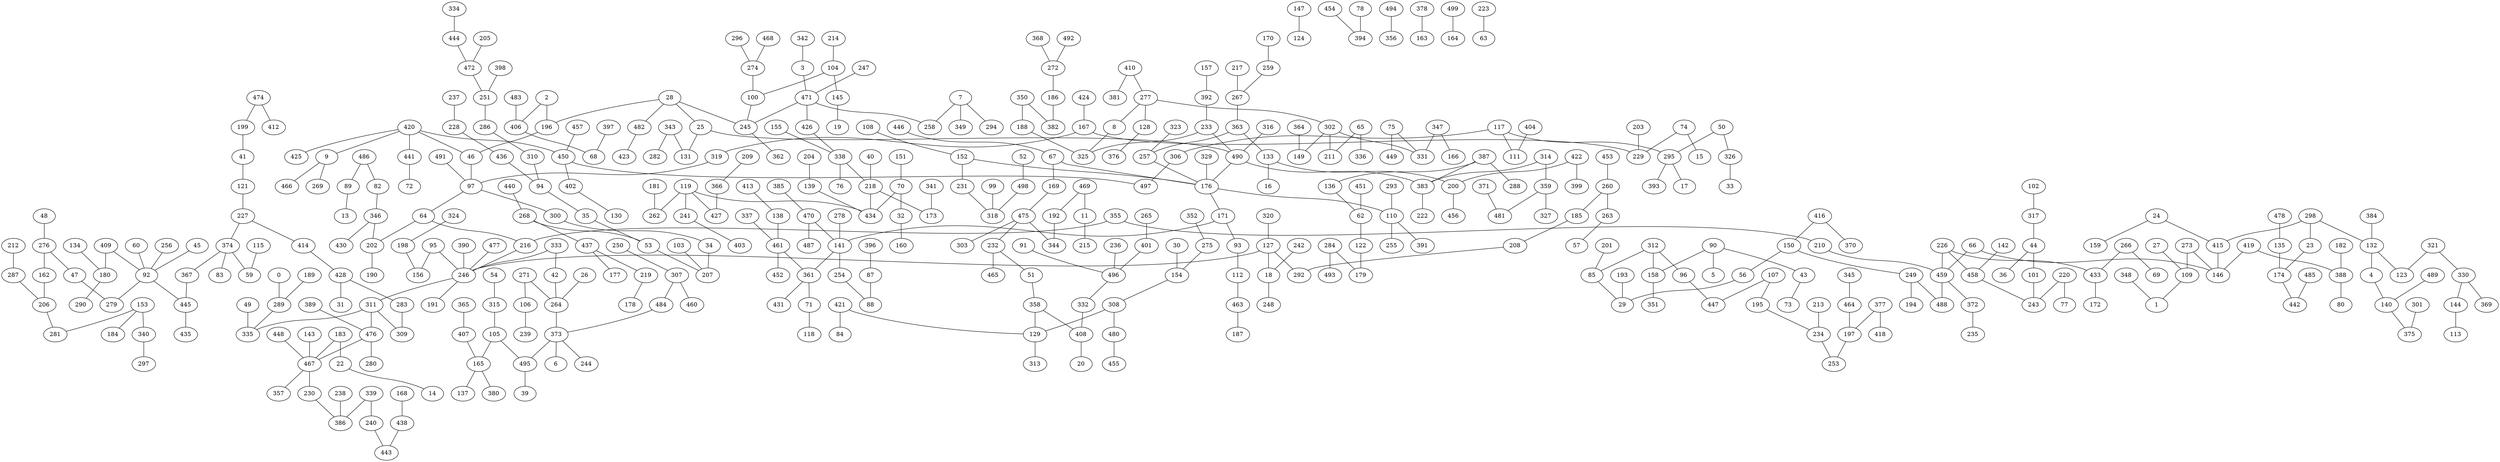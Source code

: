 graph G {
  227;
  374;
  226;
  458;
  448;
  467;
  90;
  5;
  357;
  446;
  67;
  74;
  229;
  350;
  188;
  273;
  109;
  105;
  165;
  135;
  174;
  234;
  253;
  385;
  470;
  97;
  64;
  422;
  200;
  266;
  433;
  182;
  388;
  341;
  173;
  459;
  372;
  107;
  447;
  162;
  206;
  489;
  140;
  461;
  361;
  408;
  20;
  436;
  94;
  243;
  358;
  129;
  158;
  323;
  257;
  153;
  340;
  450;
  402;
  150;
  56;
  475;
  344;
  152;
  176;
  147;
  124;
  117;
  295;
  404;
  111;
  401;
  496;
  367;
  490;
  321;
  123;
  80;
  133;
  471;
  245;
  218;
  185;
  208;
  303;
  453;
  260;
  445;
  213;
  132;
  154;
  308;
  60;
  92;
  4;
  364;
  149;
  242;
  18;
  298;
  415;
  421;
  84;
  469;
  192;
  380;
  338;
  76;
  434;
  51;
  333;
  246;
  35;
  53;
  486;
  89;
  204;
  139;
  276;
  47;
  454;
  394;
  297;
  334;
  444;
  315;
  137;
  203;
  209;
  366;
  196;
  46;
  216;
  50;
  326;
  169;
  119;
  487;
  300;
  34;
  464;
  197;
  427;
  307;
  484;
  42;
  264;
  342;
  3;
  240;
  443;
  186;
  382;
  337;
  219;
  178;
  343;
  131;
  184;
  409;
  180;
  281;
  233;
  207;
  256;
  189;
  289;
  330;
  2;
  406;
  106;
  239;
  202;
  190;
  78;
  104;
  100;
  249;
  194;
  311;
  476;
  27;
  348;
  1;
  136;
  62;
  435;
  8;
  325;
  236;
  87;
  88;
  28;
  482;
  263;
  57;
  30;
  339;
  108;
  171;
  141;
  65;
  336;
  43;
  167;
  96;
  214;
  205;
  472;
  309;
  157;
  392;
  66;
  146;
  290;
  201;
  85;
  274;
  312;
  235;
  355;
  250;
  416;
  370;
  83;
  363;
  232;
  465;
  324;
  198;
  183;
  22;
  319;
  414;
  279;
  420;
  425;
  488;
  302;
  211;
  110;
  255;
  267;
  212;
  287;
  265;
  359;
  327;
  7;
  349;
  71;
  118;
  231;
  318;
  480;
  455;
  335;
  494;
  356;
  477;
  346;
  430;
  329;
  397;
  68;
  320;
  127;
  407;
  25;
  195;
  306;
  383;
  29;
  387;
  442;
  193;
  23;
  95;
  59;
  254;
  93;
  391;
  393;
  14;
  115;
  495;
  230;
  268;
  437;
  210;
  438;
  49;
  423;
  284;
  493;
  283;
  384;
  286;
  310;
  332;
  122;
  121;
  368;
  272;
  456;
  396;
  428;
  241;
  247;
  220;
  248;
  313;
  292;
  390;
  373;
  6;
  413;
  138;
  351;
  24;
  294;
  378;
  163;
  399;
  31;
  9;
  269;
  478;
  452;
  485;
  244;
  377;
  468;
  41;
  70;
  40;
  39;
  277;
  460;
  317;
  44;
  32;
  52;
  498;
  103;
  82;
  11;
  426;
  497;
  16;
  386;
  238;
  499;
  164;
  316;
  45;
  168;
  431;
  101;
  155;
  440;
  151;
  271;
  156;
  73;
  275;
  258;
  398;
  251;
  389;
  410;
  381;
  191;
  492;
  75;
  449;
  282;
  365;
  314;
  457;
  112;
  463;
  143;
  128;
  347;
  331;
  474;
  199;
  26;
  418;
  441;
  54;
  403;
  170;
  259;
  159;
  142;
  362;
  293;
  278;
  217;
  15;
  419;
  0;
  222;
  160;
  99;
  72;
  412;
  134;
  215;
  145;
  36;
  262;
  280;
  352;
  376;
  187;
  144;
  130;
  301;
  375;
  33;
  288;
  371;
  481;
  483;
  345;
  13;
  177;
  451;
  424;
  223;
  63;
  369;
  91;
  113;
  466;
  181;
  491;
  48;
  77;
  228;
  296;
  179;
  19;
  102;
  172;
  166;
  17;
  69;
  237;
   227 -- 374;
   226 -- 458;
   448 -- 467;
   90 -- 5;
   467 -- 357;
   446 -- 67;
   74 -- 229;
   350 -- 188;
   273 -- 109;
   105 -- 165;
   135 -- 174;
   234 -- 253;
   385 -- 470;
   97 -- 64;
   422 -- 200;
   266 -- 433;
   182 -- 388;
   341 -- 173;
   459 -- 372;
   107 -- 447;
   162 -- 206;
   489 -- 140;
   461 -- 361;
   408 -- 20;
   436 -- 94;
   458 -- 243;
   358 -- 129;
   90 -- 158;
   323 -- 257;
   153 -- 340;
   450 -- 402;
   150 -- 56;
   475 -- 344;
   152 -- 176;
   147 -- 124;
   117 -- 295;
   404 -- 111;
   401 -- 496;
   374 -- 367;
   490 -- 176;
   321 -- 123;
   388 -- 80;
   133 -- 200;
   471 -- 245;
   218 -- 173;
   185 -- 208;
   475 -- 303;
   453 -- 260;
   367 -- 445;
   213 -- 234;
   132 -- 123;
   154 -- 308;
   60 -- 92;
   132 -- 4;
   364 -- 149;
   242 -- 18;
   298 -- 415;
   421 -- 84;
   469 -- 192;
   165 -- 380;
   338 -- 76;
   218 -- 434;
   51 -- 358;
   333 -- 246;
   35 -- 53;
   486 -- 89;
   204 -- 139;
   276 -- 47;
   454 -- 394;
   340 -- 297;
   334 -- 444;
   315 -- 105;
   165 -- 137;
   203 -- 229;
   209 -- 366;
   196 -- 46;
   216 -- 246;
   50 -- 326;
   169 -- 475;
   119 -- 434;
   470 -- 487;
   300 -- 34;
   464 -- 197;
   119 -- 427;
   307 -- 484;
   42 -- 264;
   342 -- 3;
   240 -- 443;
   186 -- 382;
   337 -- 461;
   219 -- 178;
   343 -- 131;
   153 -- 184;
   409 -- 180;
   153 -- 281;
   233 -- 490;
   53 -- 207;
   256 -- 92;
   189 -- 289;
   321 -- 330;
   2 -- 406;
   106 -- 239;
   202 -- 190;
   78 -- 394;
   104 -- 100;
   249 -- 194;
   311 -- 476;
   27 -- 109;
   348 -- 1;
   136 -- 62;
   445 -- 435;
   8 -- 325;
   236 -- 496;
   87 -- 88;
   4 -- 140;
   28 -- 482;
   263 -- 57;
   30 -- 154;
   339 -- 240;
   108 -- 152;
   171 -- 141;
   65 -- 336;
   94 -- 35;
   90 -- 43;
   167 -- 229;
   96 -- 447;
   214 -- 104;
   205 -- 472;
   311 -- 309;
   157 -- 392;
   66 -- 146;
   180 -- 290;
   201 -- 85;
   274 -- 100;
   64 -- 202;
   312 -- 158;
   372 -- 235;
   355 -- 216;
   250 -- 307;
   64 -- 216;
   416 -- 370;
   312 -- 85;
   374 -- 83;
   117 -- 111;
   363 -- 257;
   97 -- 300;
   232 -- 465;
   324 -- 198;
   183 -- 22;
   167 -- 319;
   227 -- 414;
   47 -- 279;
   141 -- 361;
   420 -- 425;
   249 -- 488;
   302 -- 211;
   110 -- 255;
   267 -- 363;
   212 -- 287;
   265 -- 401;
   359 -- 327;
   7 -- 349;
   71 -- 118;
   231 -- 318;
   480 -- 455;
   311 -- 335;
   494 -- 356;
   226 -- 459;
   66 -- 459;
   477 -- 246;
   346 -- 430;
   329 -- 176;
   397 -- 68;
   320 -- 127;
   407 -- 165;
   25 -- 490;
   195 -- 234;
   117 -- 306;
   490 -- 383;
   85 -- 29;
   346 -- 202;
   387 -- 383;
   174 -- 442;
   350 -- 382;
   193 -- 29;
   298 -- 23;
   420 -- 450;
   95 -- 246;
   374 -- 59;
   139 -- 434;
   141 -- 254;
   232 -- 51;
   171 -- 93;
   226 -- 433;
   406 -- 68;
   110 -- 391;
   295 -- 393;
   22 -- 14;
   115 -- 59;
   363 -- 133;
   420 -- 46;
   105 -- 495;
   467 -- 230;
   268 -- 437;
   355 -- 210;
   438 -- 443;
   49 -- 335;
   482 -- 423;
   284 -- 493;
   283 -- 309;
   387 -- 136;
   384 -- 132;
   67 -- 169;
   286 -- 310;
   496 -- 332;
   62 -- 122;
   121 -- 227;
   368 -- 272;
   200 -- 456;
   257 -- 176;
   475 -- 232;
   396 -- 87;
   428 -- 283;
   119 -- 241;
   92 -- 445;
   247 -- 471;
   220 -- 243;
   18 -- 248;
   67 -- 176;
   129 -- 313;
   208 -- 292;
   390 -- 246;
   373 -- 6;
   413 -- 138;
   100 -- 245;
   158 -- 351;
   24 -- 415;
   7 -- 294;
   378 -- 163;
   422 -- 399;
   2 -- 196;
   428 -- 31;
   9 -- 269;
   478 -- 135;
   461 -- 452;
   485 -- 442;
   34 -- 207;
   373 -- 244;
   46 -- 97;
   377 -- 197;
   127 -- 292;
   468 -- 274;
   41 -- 121;
   70 -- 434;
   40 -- 218;
   495 -- 39;
   109 -- 1;
   152 -- 231;
   246 -- 311;
   277 -- 8;
   307 -- 460;
   317 -- 44;
   70 -- 32;
   52 -- 498;
   103 -- 207;
   416 -- 150;
   333 -- 42;
   287 -- 206;
   308 -- 480;
   82 -- 346;
   469 -- 11;
   426 -- 338;
   450 -- 497;
   28 -- 25;
   133 -- 16;
   339 -- 386;
   298 -- 132;
   28 -- 196;
   238 -- 386;
   150 -- 249;
   276 -- 162;
   176 -- 171;
   188 -- 325;
   197 -- 253;
   499 -- 164;
   338 -- 218;
   316 -- 490;
   45 -- 92;
   28 -- 245;
   168 -- 438;
   107 -- 195;
   361 -- 431;
   44 -- 101;
   155 -- 338;
   440 -- 268;
   151 -- 70;
   312 -- 96;
   273 -- 146;
   271 -- 264;
   260 -- 185;
   198 -- 156;
   43 -- 73;
   275 -- 154;
   277 -- 302;
   471 -- 258;
   3 -- 471;
   366 -- 427;
   398 -- 251;
   127 -- 246;
   409 -- 92;
   415 -- 146;
   25 -- 131;
   389 -- 476;
   444 -- 472;
   210 -- 459;
   410 -- 381;
   246 -- 191;
   476 -- 467;
   492 -- 272;
   75 -- 449;
   343 -- 282;
   365 -- 407;
   308 -- 129;
   472 -- 251;
   314 -- 359;
   457 -- 450;
   112 -- 463;
   260 -- 263;
   484 -- 373;
   143 -- 467;
   277 -- 128;
   23 -- 174;
   347 -- 331;
   319 -- 97;
   471 -- 426;
   474 -- 199;
   272 -- 186;
   302 -- 149;
   26 -- 264;
   56 -- 29;
   92 -- 279;
   310 -- 94;
   65 -- 211;
   414 -- 428;
   95 -- 156;
   459 -- 488;
   75 -- 331;
   377 -- 418;
   420 -- 441;
   54 -- 315;
   233 -- 325;
   241 -- 403;
   170 -- 259;
   254 -- 88;
   24 -- 159;
   230 -- 386;
   259 -- 267;
   142 -- 458;
   245 -- 362;
   293 -- 110;
   278 -- 141;
   127 -- 18;
   176 -- 110;
   217 -- 267;
   74 -- 15;
   419 -- 388;
   0 -- 289;
   361 -- 71;
   383 -- 222;
   358 -- 408;
   32 -- 160;
   206 -- 281;
   99 -- 318;
   420 -- 9;
   264 -- 373;
   441 -- 72;
   474 -- 412;
   134 -- 180;
   11 -- 215;
   104 -- 145;
   138 -- 461;
   44 -- 36;
   392 -- 233;
   373 -- 495;
   271 -- 106;
   119 -- 262;
   498 -- 318;
   183 -- 467;
   476 -- 280;
   352 -- 275;
   128 -- 376;
   314 -- 383;
   463 -- 187;
   101 -- 243;
   199 -- 41;
   289 -- 335;
   330 -- 144;
   402 -- 130;
   301 -- 375;
   326 -- 33;
   419 -- 146;
   387 -- 288;
   371 -- 481;
   483 -- 406;
   345 -- 464;
   89 -- 13;
   437 -- 177;
   192 -- 344;
   268 -- 53;
   451 -- 62;
   424 -- 167;
   50 -- 295;
   223 -- 63;
   140 -- 375;
   302 -- 331;
   332 -- 408;
   330 -- 369;
   93 -- 112;
   91 -- 496;
   144 -- 113;
   306 -- 497;
   9 -- 466;
   7 -- 258;
   251 -- 286;
   486 -- 82;
   181 -- 262;
   359 -- 481;
   491 -- 97;
   421 -- 129;
   48 -- 276;
   220 -- 77;
   228 -- 436;
   296 -- 274;
   122 -- 179;
   284 -- 179;
   145 -- 19;
   102 -- 317;
   410 -- 277;
   433 -- 172;
   470 -- 141;
   437 -- 219;
   347 -- 166;
   295 -- 17;
   266 -- 69;
   237 -- 228;
}
